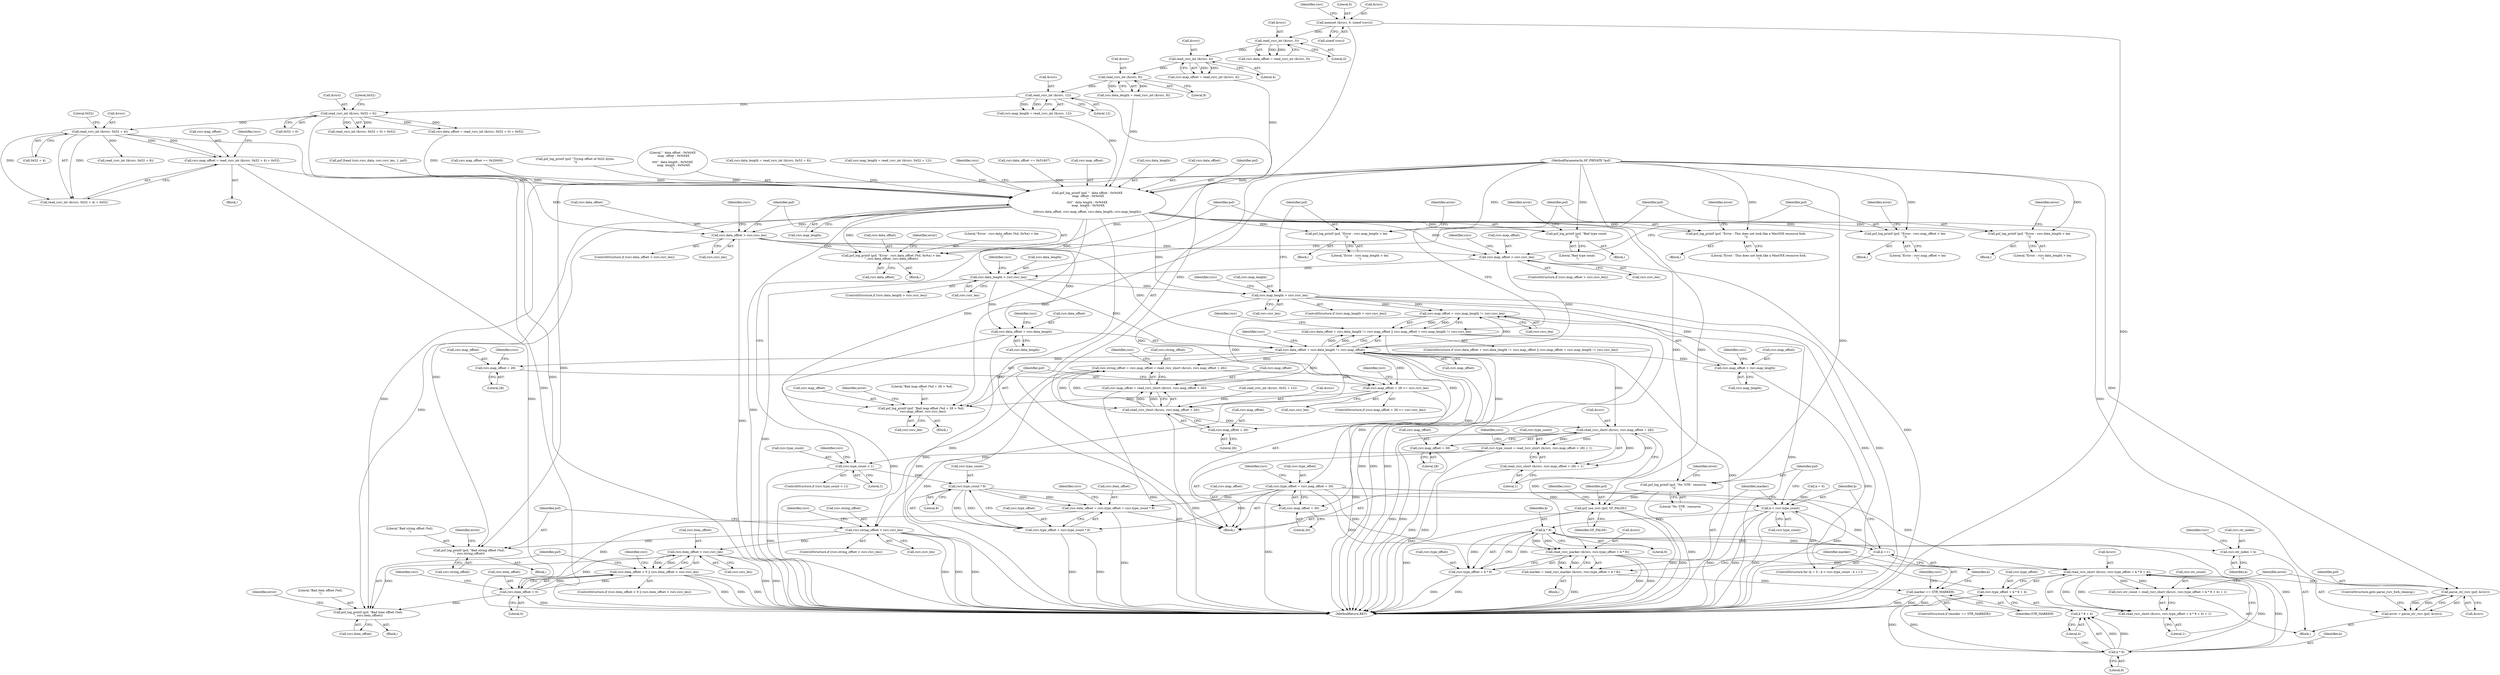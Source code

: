 digraph "0_libsndfile_dbe14f00030af5d3577f4cabbf9861db59e9c378@API" {
"1000255" [label="(Call,rsrc.map_offset = read_rsrc_int (&rsrc, 0x52 + 4) + 0x52)"];
"1000260" [label="(Call,read_rsrc_int (&rsrc, 0x52 + 4))"];
"1000248" [label="(Call,read_rsrc_int (&rsrc, 0x52 + 0))"];
"1000223" [label="(Call,read_rsrc_int (&rsrc, 12))"];
"1000215" [label="(Call,read_rsrc_int (&rsrc, 8))"];
"1000207" [label="(Call,read_rsrc_int (&rsrc, 4))"];
"1000199" [label="(Call,read_rsrc_int (&rsrc, 0))"];
"1000116" [label="(Call,memset (&rsrc, 0, sizeof (rsrc)))"];
"1000287" [label="(Call,psf_log_printf (psf, \"  data offset : 0x%04X\n  map  offset : 0x%04X\n\"\n\t\t\t\t\"  data length : 0x%04X\n  map  length : 0x%04X\n\",\n\t\t\t\trsrc.data_offset, rsrc.map_offset, rsrc.data_length, rsrc.map_length))"];
"1000303" [label="(Call,rsrc.data_offset > rsrc.rsrc_len)"];
"1000311" [label="(Call,psf_log_printf (psf, \"Error : rsrc.data_offset (%d, 0x%x) > len\n\", rsrc.data_offset, rsrc.data_offset))"];
"1000325" [label="(Call,rsrc.map_offset > rsrc.rsrc_len)"];
"1000341" [label="(Call,rsrc.data_length > rsrc.rsrc_len)"];
"1000357" [label="(Call,rsrc.map_length > rsrc.rsrc_len)"];
"1000385" [label="(Call,rsrc.map_offset + rsrc.map_length != rsrc.rsrc_len)"];
"1000373" [label="(Call,rsrc.data_offset + rsrc.data_length != rsrc.map_offset || rsrc.map_offset + rsrc.map_length != rsrc.rsrc_len)"];
"1000405" [label="(Call,rsrc.map_offset + 28 >= rsrc.rsrc_len)"];
"1000415" [label="(Call,psf_log_printf (psf, \"Bad map offset (%d + 28 > %d).\n\", rsrc.map_offset, rsrc.rsrc_len))"];
"1000445" [label="(Call,rsrc.string_offset > rsrc.rsrc_len)"];
"1000453" [label="(Call,psf_log_printf (psf, \"Bad string offset (%d).\n\", rsrc.string_offset))"];
"1000520" [label="(Call,rsrc.item_offset > rsrc.rsrc_len)"];
"1000514" [label="(Call,rsrc.item_offset < 0 || rsrc.item_offset > rsrc.rsrc_len)"];
"1000528" [label="(Call,psf_log_printf (psf, \"Bad item offset (%d).\n\", rsrc.item_offset))"];
"1000386" [label="(Call,rsrc.map_offset + rsrc.map_length)"];
"1000374" [label="(Call,rsrc.data_offset + rsrc.data_length != rsrc.map_offset)"];
"1000406" [label="(Call,rsrc.map_offset + 28)"];
"1000428" [label="(Call,rsrc.string_offset = rsrc.map_offset + read_rsrc_short (&rsrc, rsrc.map_offset + 26))"];
"1000432" [label="(Call,rsrc.map_offset + read_rsrc_short (&rsrc, rsrc.map_offset + 26))"];
"1000436" [label="(Call,read_rsrc_short (&rsrc, rsrc.map_offset + 26))"];
"1000477" [label="(Call,read_rsrc_short (&rsrc, rsrc.map_offset + 28))"];
"1000472" [label="(Call,rsrc.type_count = read_rsrc_short (&rsrc, rsrc.map_offset + 28) + 1)"];
"1000487" [label="(Call,rsrc.type_count < 1)"];
"1000508" [label="(Call,rsrc.type_count * 8)"];
"1000500" [label="(Call,rsrc.item_offset = rsrc.type_offset + rsrc.type_count * 8)"];
"1000515" [label="(Call,rsrc.item_offset < 0)"];
"1000504" [label="(Call,rsrc.type_offset + rsrc.type_count * 8)"];
"1000548" [label="(Call,k < rsrc.type_count)"];
"1000565" [label="(Call,k * 8)"];
"1000553" [label="(Call,k ++)"];
"1000558" [label="(Call,read_rsrc_marker (&rsrc, rsrc.type_offset + k * 8))"];
"1000556" [label="(Call,marker = read_rsrc_marker (&rsrc, rsrc.type_offset + k * 8))"];
"1000569" [label="(Call,marker == STR_MARKER)"];
"1000583" [label="(Call,read_rsrc_short (&rsrc, rsrc.type_offset + k * 8 + 4))"];
"1000578" [label="(Call,rsrc.str_count = read_rsrc_short (&rsrc, rsrc.type_offset + k * 8 + 4) + 1)"];
"1000582" [label="(Call,read_rsrc_short (&rsrc, rsrc.type_offset + k * 8 + 4) + 1)"];
"1000598" [label="(Call,parse_str_rsrc (psf, &rsrc))"];
"1000596" [label="(Call,error = parse_str_rsrc (psf, &rsrc))"];
"1000561" [label="(Call,rsrc.type_offset + k * 8)"];
"1000573" [label="(Call,rsrc.str_index = k)"];
"1000591" [label="(Call,k * 8)"];
"1000586" [label="(Call,rsrc.type_offset + k * 8 + 4)"];
"1000590" [label="(Call,k * 8 + 4)"];
"1000476" [label="(Call,read_rsrc_short (&rsrc, rsrc.map_offset + 28) + 1)"];
"1000439" [label="(Call,rsrc.map_offset + 26)"];
"1000463" [label="(Call,rsrc.type_offset = rsrc.map_offset + 30)"];
"1000467" [label="(Call,rsrc.map_offset + 30)"];
"1000480" [label="(Call,rsrc.map_offset + 28)"];
"1000375" [label="(Call,rsrc.data_offset + rsrc.data_length)"];
"1000333" [label="(Call,psf_log_printf (psf, \"Error : rsrc.map_offset > len\n\"))"];
"1000349" [label="(Call,psf_log_printf (psf, \"Error : rsrc.data_length > len\n\"))"];
"1000365" [label="(Call,psf_log_printf (psf, \"Error : rsrc.map_length > len\n\"))"];
"1000397" [label="(Call,psf_log_printf (psf, \"Error : This does not look like a MacOSX resource fork.\n\"))"];
"1000493" [label="(Call,psf_log_printf (psf, \"Bad type count.\n\"))"];
"1000603" [label="(Call,psf_log_printf (psf, \"No 'STR ' resource.\n\"))"];
"1000610" [label="(Call,psf_use_rsrc (psf, SF_FALSE))"];
"1000345" [label="(Call,rsrc.rsrc_len)"];
"1000519" [label="(Literal,0)"];
"1000195" [label="(Call,rsrc.data_offset = read_rsrc_int (&rsrc, 0))"];
"1000600" [label="(Call,&rsrc)"];
"1000104" [label="(MethodParameterIn,SF_PRIVATE *psf)"];
"1000414" [label="(Block,)"];
"1000340" [label="(ControlStructure,if (rsrc.data_length > rsrc.rsrc_len))"];
"1000443" [label="(Literal,26)"];
"1000583" [label="(Call,read_rsrc_short (&rsrc, rsrc.type_offset + k * 8 + 4))"];
"1000382" [label="(Call,rsrc.map_offset)"];
"1000364" [label="(Block,)"];
"1000430" [label="(Identifier,rsrc)"];
"1000615" [label="(Identifier,rsrc)"];
"1000281" [label="(Call,read_rsrc_int (&rsrc, 0x52 + 12))"];
"1000604" [label="(Identifier,psf)"];
"1000234" [label="(Call,rsrc.map_offset == 0x20000)"];
"1000489" [label="(Identifier,rsrc)"];
"1000105" [label="(Block,)"];
"1000251" [label="(Call,0x52 + 0)"];
"1000248" [label="(Call,read_rsrc_int (&rsrc, 0x52 + 0))"];
"1000314" [label="(Call,rsrc.data_offset)"];
"1000351" [label="(Literal,\"Error : rsrc.data_length > len\n\")"];
"1000219" [label="(Call,rsrc.map_length = read_rsrc_int (&rsrc, 12))"];
"1000271" [label="(Call,read_rsrc_int (&rsrc, 0x52 + 8))"];
"1000116" [label="(Call,memset (&rsrc, 0, sizeof (rsrc)))"];
"1000215" [label="(Call,read_rsrc_int (&rsrc, 8))"];
"1000175" [label="(Call,psf_fread (rsrc.rsrc_data, rsrc.rsrc_len, 1, psf))"];
"1000334" [label="(Identifier,psf)"];
"1000580" [label="(Identifier,rsrc)"];
"1000263" [label="(Call,0x52 + 4)"];
"1000528" [label="(Call,psf_log_printf (psf, \"Bad item offset (%d).\n\", rsrc.item_offset))"];
"1000260" [label="(Call,read_rsrc_int (&rsrc, 0x52 + 4))"];
"1000603" [label="(Call,psf_log_printf (psf, \"No 'STR ' resource.\n\"))"];
"1000407" [label="(Call,rsrc.map_offset)"];
"1000567" [label="(Literal,8)"];
"1000524" [label="(Call,rsrc.rsrc_len)"];
"1000568" [label="(ControlStructure,if (marker == STR_MARKER))"];
"1000571" [label="(Identifier,STR_MARKER)"];
"1000417" [label="(Literal,\"Bad map offset (%d + 28 > %d).\n\")"];
"1000558" [label="(Call,read_rsrc_marker (&rsrc, rsrc.type_offset + k * 8))"];
"1000388" [label="(Identifier,rsrc)"];
"1000436" [label="(Call,read_rsrc_short (&rsrc, rsrc.map_offset + 26))"];
"1000397" [label="(Call,psf_log_printf (psf, \"Error : This does not look like a MacOSX resource fork.\n\"))"];
"1000485" [label="(Literal,1)"];
"1000504" [label="(Call,rsrc.type_offset + rsrc.type_count * 8)"];
"1000579" [label="(Call,rsrc.str_count)"];
"1000311" [label="(Call,psf_log_printf (psf, \"Error : rsrc.data_offset (%d, 0x%x) > len\n\", rsrc.data_offset, rsrc.data_offset))"];
"1000321" [label="(Identifier,error)"];
"1000421" [label="(Call,rsrc.rsrc_len)"];
"1000256" [label="(Call,rsrc.map_offset)"];
"1000226" [label="(Literal,12)"];
"1000596" [label="(Call,error = parse_str_rsrc (psf, &rsrc))"];
"1000377" [label="(Identifier,rsrc)"];
"1000224" [label="(Call,&rsrc)"];
"1000406" [label="(Call,rsrc.map_offset + 28)"];
"1000587" [label="(Call,rsrc.type_offset)"];
"1000361" [label="(Call,rsrc.rsrc_len)"];
"1000387" [label="(Call,rsrc.map_offset)"];
"1000447" [label="(Identifier,rsrc)"];
"1000243" [label="(Call,rsrc.data_offset = read_rsrc_int (&rsrc, 0x52 + 0) + 0x52)"];
"1000549" [label="(Identifier,k)"];
"1000367" [label="(Literal,\"Error : rsrc.map_length > len\n\")"];
"1000530" [label="(Literal,\"Bad item offset (%d).\n\")"];
"1000595" [label="(Literal,1)"];
"1000240" [label="(Call,psf_log_printf (psf, \"Trying offset of 0x52 bytes.\n\"))"];
"1000446" [label="(Call,rsrc.string_offset)"];
"1000463" [label="(Call,rsrc.type_offset = rsrc.map_offset + 30)"];
"1000594" [label="(Literal,4)"];
"1000559" [label="(Call,&rsrc)"];
"1000207" [label="(Call,read_rsrc_int (&rsrc, 4))"];
"1000247" [label="(Call,read_rsrc_int (&rsrc, 0x52 + 0) + 0x52)"];
"1000289" [label="(Literal,\"  data offset : 0x%04X\n  map  offset : 0x%04X\n\"\n\t\t\t\t\"  data length : 0x%04X\n  map  length : 0x%04X\n\")"];
"1000561" [label="(Call,rsrc.type_offset + k * 8)"];
"1000449" [label="(Call,rsrc.rsrc_len)"];
"1000492" [label="(Block,)"];
"1000342" [label="(Call,rsrc.data_length)"];
"1000476" [label="(Call,read_rsrc_short (&rsrc, rsrc.map_offset + 28) + 1)"];
"1000502" [label="(Identifier,rsrc)"];
"1000520" [label="(Call,rsrc.item_offset > rsrc.rsrc_len)"];
"1000509" [label="(Call,rsrc.type_count)"];
"1000584" [label="(Call,&rsrc)"];
"1000486" [label="(ControlStructure,if (rsrc.type_count < 1))"];
"1000313" [label="(Literal,\"Error : rsrc.data_offset (%d, 0x%x) > len\n\")"];
"1000216" [label="(Call,&rsrc)"];
"1000527" [label="(Block,)"];
"1000467" [label="(Call,rsrc.map_offset + 30)"];
"1000544" [label="(ControlStructure,for (k = 0 ; k < rsrc.type_count ; k ++))"];
"1000574" [label="(Call,rsrc.str_index)"];
"1000439" [label="(Call,rsrc.map_offset + 26)"];
"1000508" [label="(Call,rsrc.type_count * 8)"];
"1000522" [label="(Identifier,rsrc)"];
"1000516" [label="(Call,rsrc.item_offset)"];
"1000372" [label="(ControlStructure,if (rsrc.data_offset + rsrc.data_length != rsrc.map_offset || rsrc.map_offset + rsrc.map_length != rsrc.rsrc_len))"];
"1000239" [label="(Block,)"];
"1000545" [label="(Call,k = 0)"];
"1000326" [label="(Call,rsrc.map_offset)"];
"1000433" [label="(Call,rsrc.map_offset)"];
"1000415" [label="(Call,psf_log_printf (psf, \"Bad map offset (%d + 28 > %d).\n\", rsrc.map_offset, rsrc.rsrc_len))"];
"1000623" [label="(MethodReturn,RET)"];
"1000359" [label="(Identifier,rsrc)"];
"1000512" [label="(Literal,8)"];
"1000401" [label="(Identifier,error)"];
"1000429" [label="(Call,rsrc.string_offset)"];
"1000375" [label="(Call,rsrc.data_offset + rsrc.data_length)"];
"1000357" [label="(Call,rsrc.map_length > rsrc.rsrc_len)"];
"1000529" [label="(Identifier,psf)"];
"1000474" [label="(Identifier,rsrc)"];
"1000593" [label="(Literal,8)"];
"1000356" [label="(ControlStructure,if (rsrc.map_length > rsrc.rsrc_len))"];
"1000304" [label="(Call,rsrc.data_offset)"];
"1000455" [label="(Literal,\"Bad string offset (%d).\n\")"];
"1000548" [label="(Call,k < rsrc.type_count)"];
"1000269" [label="(Identifier,rsrc)"];
"1000531" [label="(Call,rsrc.item_offset)"];
"1000472" [label="(Call,rsrc.type_count = read_rsrc_short (&rsrc, rsrc.map_offset + 28) + 1)"];
"1000578" [label="(Call,rsrc.str_count = read_rsrc_short (&rsrc, rsrc.type_offset + k * 8 + 4) + 1)"];
"1000312" [label="(Identifier,psf)"];
"1000514" [label="(Call,rsrc.item_offset < 0 || rsrc.item_offset > rsrc.rsrc_len)"];
"1000267" [label="(Call,rsrc.data_length = read_rsrc_int (&rsrc, 0x52 + 8))"];
"1000456" [label="(Call,rsrc.string_offset)"];
"1000374" [label="(Call,rsrc.data_offset + rsrc.data_length != rsrc.map_offset)"];
"1000592" [label="(Identifier,k)"];
"1000408" [label="(Identifier,rsrc)"];
"1000203" [label="(Call,rsrc.map_offset = read_rsrc_int (&rsrc, 4))"];
"1000432" [label="(Call,rsrc.map_offset + read_rsrc_short (&rsrc, rsrc.map_offset + 26))"];
"1000480" [label="(Call,rsrc.map_offset + 28)"];
"1000350" [label="(Identifier,psf)"];
"1000488" [label="(Call,rsrc.type_count)"];
"1000484" [label="(Literal,28)"];
"1000396" [label="(Block,)"];
"1000327" [label="(Identifier,rsrc)"];
"1000612" [label="(Identifier,SF_FALSE)"];
"1000440" [label="(Call,rsrc.map_offset)"];
"1000332" [label="(Block,)"];
"1000333" [label="(Call,psf_log_printf (psf, \"Error : rsrc.map_offset > len\n\"))"];
"1000383" [label="(Identifier,rsrc)"];
"1000481" [label="(Call,rsrc.map_offset)"];
"1000607" [label="(Identifier,error)"];
"1000513" [label="(ControlStructure,if (rsrc.item_offset < 0 || rsrc.item_offset > rsrc.rsrc_len))"];
"1000555" [label="(Block,)"];
"1000597" [label="(Identifier,error)"];
"1000478" [label="(Call,&rsrc)"];
"1000277" [label="(Call,rsrc.map_length = read_rsrc_int (&rsrc, 0x52 + 12))"];
"1000611" [label="(Identifier,psf)"];
"1000411" [label="(Call,rsrc.rsrc_len)"];
"1000343" [label="(Identifier,rsrc)"];
"1000124" [label="(Identifier,rsrc)"];
"1000418" [label="(Call,rsrc.map_offset)"];
"1000557" [label="(Identifier,marker)"];
"1000569" [label="(Call,marker == STR_MARKER)"];
"1000473" [label="(Call,rsrc.type_count)"];
"1000305" [label="(Identifier,rsrc)"];
"1000335" [label="(Literal,\"Error : rsrc.map_offset > len\n\")"];
"1000218" [label="(Literal,8)"];
"1000358" [label="(Call,rsrc.map_length)"];
"1000582" [label="(Call,read_rsrc_short (&rsrc, rsrc.type_offset + k * 8 + 4) + 1)"];
"1000365" [label="(Call,psf_log_printf (psf, \"Error : rsrc.map_length > len\n\"))"];
"1000324" [label="(ControlStructure,if (rsrc.map_offset > rsrc.rsrc_len))"];
"1000494" [label="(Identifier,psf)"];
"1000266" [label="(Literal,0x52)"];
"1000554" [label="(Identifier,k)"];
"1000325" [label="(Call,rsrc.map_offset > rsrc.rsrc_len)"];
"1000577" [label="(Identifier,k)"];
"1000376" [label="(Call,rsrc.data_offset)"];
"1000200" [label="(Call,&rsrc)"];
"1000261" [label="(Call,&rsrc)"];
"1000465" [label="(Identifier,rsrc)"];
"1000353" [label="(Identifier,error)"];
"1000307" [label="(Call,rsrc.rsrc_len)"];
"1000369" [label="(Identifier,error)"];
"1000249" [label="(Call,&rsrc)"];
"1000119" [label="(Literal,0)"];
"1000120" [label="(Call,sizeof (rsrc))"];
"1000410" [label="(Literal,28)"];
"1000471" [label="(Literal,30)"];
"1000117" [label="(Call,&rsrc)"];
"1000229" [label="(Call,rsrc.data_offset == 0x51607)"];
"1000468" [label="(Call,rsrc.map_offset)"];
"1000487" [label="(Call,rsrc.type_count < 1)"];
"1000405" [label="(Call,rsrc.map_offset + 28 >= rsrc.rsrc_len)"];
"1000398" [label="(Identifier,psf)"];
"1000500" [label="(Call,rsrc.item_offset = rsrc.type_offset + rsrc.type_count * 8)"];
"1000348" [label="(Block,)"];
"1000341" [label="(Call,rsrc.data_length > rsrc.rsrc_len)"];
"1000505" [label="(Call,rsrc.type_offset)"];
"1000293" [label="(Call,rsrc.map_offset)"];
"1000521" [label="(Call,rsrc.item_offset)"];
"1000570" [label="(Identifier,marker)"];
"1000416" [label="(Identifier,psf)"];
"1000453" [label="(Call,psf_log_printf (psf, \"Bad string offset (%d).\n\", rsrc.string_offset))"];
"1000562" [label="(Call,rsrc.type_offset)"];
"1000379" [label="(Call,rsrc.data_length)"];
"1000444" [label="(ControlStructure,if (rsrc.string_offset > rsrc.rsrc_len))"];
"1000425" [label="(Identifier,error)"];
"1000477" [label="(Call,read_rsrc_short (&rsrc, rsrc.map_offset + 28))"];
"1000223" [label="(Call,read_rsrc_int (&rsrc, 12))"];
"1000208" [label="(Call,&rsrc)"];
"1000428" [label="(Call,rsrc.string_offset = rsrc.map_offset + read_rsrc_short (&rsrc, rsrc.map_offset + 26))"];
"1000349" [label="(Call,psf_log_printf (psf, \"Error : rsrc.data_length > len\n\"))"];
"1000590" [label="(Call,k * 8 + 4)"];
"1000464" [label="(Call,rsrc.type_offset)"];
"1000565" [label="(Call,k * 8)"];
"1000211" [label="(Call,rsrc.data_length = read_rsrc_int (&rsrc, 8))"];
"1000556" [label="(Call,marker = read_rsrc_marker (&rsrc, rsrc.type_offset + k * 8))"];
"1000394" [label="(Identifier,rsrc)"];
"1000517" [label="(Identifier,rsrc)"];
"1000393" [label="(Call,rsrc.rsrc_len)"];
"1000610" [label="(Call,psf_use_rsrc (psf, SF_FALSE))"];
"1000495" [label="(Literal,\"Bad type count.\n\")"];
"1000329" [label="(Call,rsrc.rsrc_len)"];
"1000296" [label="(Call,rsrc.data_length)"];
"1000290" [label="(Call,rsrc.data_offset)"];
"1000255" [label="(Call,rsrc.map_offset = read_rsrc_int (&rsrc, 0x52 + 4) + 0x52)"];
"1000317" [label="(Call,rsrc.data_offset)"];
"1000373" [label="(Call,rsrc.data_offset + rsrc.data_length != rsrc.map_offset || rsrc.map_offset + rsrc.map_length != rsrc.rsrc_len)"];
"1000535" [label="(Identifier,error)"];
"1000399" [label="(Literal,\"Error : This does not look like a MacOSX resource fork.\n\")"];
"1000299" [label="(Call,rsrc.map_length)"];
"1000310" [label="(Block,)"];
"1000303" [label="(Call,rsrc.data_offset > rsrc.rsrc_len)"];
"1000202" [label="(Literal,0)"];
"1000412" [label="(Identifier,rsrc)"];
"1000553" [label="(Call,k ++)"];
"1000515" [label="(Call,rsrc.item_offset < 0)"];
"1000566" [label="(Identifier,k)"];
"1000550" [label="(Call,rsrc.type_count)"];
"1000259" [label="(Call,read_rsrc_int (&rsrc, 0x52 + 4) + 0x52)"];
"1000598" [label="(Call,parse_str_rsrc (psf, &rsrc))"];
"1000437" [label="(Call,&rsrc)"];
"1000575" [label="(Identifier,rsrc)"];
"1000199" [label="(Call,read_rsrc_int (&rsrc, 0))"];
"1000491" [label="(Literal,1)"];
"1000404" [label="(ControlStructure,if (rsrc.map_offset + 28 >= rsrc.rsrc_len))"];
"1000386" [label="(Call,rsrc.map_offset + rsrc.map_length)"];
"1000572" [label="(Block,)"];
"1000605" [label="(Literal,\"No 'STR ' resource.\n\")"];
"1000452" [label="(Block,)"];
"1000390" [label="(Call,rsrc.map_length)"];
"1000454" [label="(Identifier,psf)"];
"1000493" [label="(Call,psf_log_printf (psf, \"Bad type count.\n\"))"];
"1000586" [label="(Call,rsrc.type_offset + k * 8 + 4)"];
"1000337" [label="(Identifier,error)"];
"1000210" [label="(Literal,4)"];
"1000501" [label="(Call,rsrc.item_offset)"];
"1000573" [label="(Call,rsrc.str_index = k)"];
"1000591" [label="(Call,k * 8)"];
"1000599" [label="(Identifier,psf)"];
"1000497" [label="(Identifier,error)"];
"1000540" [label="(Identifier,rsrc)"];
"1000460" [label="(Identifier,error)"];
"1000445" [label="(Call,rsrc.string_offset > rsrc.rsrc_len)"];
"1000302" [label="(ControlStructure,if (rsrc.data_offset > rsrc.rsrc_len))"];
"1000602" [label="(ControlStructure,goto parse_rsrc_fork_cleanup;)"];
"1000366" [label="(Identifier,psf)"];
"1000254" [label="(Literal,0x52)"];
"1000385" [label="(Call,rsrc.map_offset + rsrc.map_length != rsrc.rsrc_len)"];
"1000287" [label="(Call,psf_log_printf (psf, \"  data offset : 0x%04X\n  map  offset : 0x%04X\n\"\n\t\t\t\t\"  data length : 0x%04X\n  map  length : 0x%04X\n\",\n\t\t\t\trsrc.data_offset, rsrc.map_offset, rsrc.data_length, rsrc.map_length))"];
"1000288" [label="(Identifier,psf)"];
"1000255" -> "1000239"  [label="AST: "];
"1000255" -> "1000259"  [label="CFG: "];
"1000256" -> "1000255"  [label="AST: "];
"1000259" -> "1000255"  [label="AST: "];
"1000269" -> "1000255"  [label="CFG: "];
"1000255" -> "1000623"  [label="DDG: "];
"1000260" -> "1000255"  [label="DDG: "];
"1000260" -> "1000255"  [label="DDG: "];
"1000255" -> "1000287"  [label="DDG: "];
"1000260" -> "1000259"  [label="AST: "];
"1000260" -> "1000263"  [label="CFG: "];
"1000261" -> "1000260"  [label="AST: "];
"1000263" -> "1000260"  [label="AST: "];
"1000266" -> "1000260"  [label="CFG: "];
"1000260" -> "1000623"  [label="DDG: "];
"1000260" -> "1000259"  [label="DDG: "];
"1000260" -> "1000259"  [label="DDG: "];
"1000248" -> "1000260"  [label="DDG: "];
"1000260" -> "1000271"  [label="DDG: "];
"1000248" -> "1000247"  [label="AST: "];
"1000248" -> "1000251"  [label="CFG: "];
"1000249" -> "1000248"  [label="AST: "];
"1000251" -> "1000248"  [label="AST: "];
"1000254" -> "1000248"  [label="CFG: "];
"1000248" -> "1000623"  [label="DDG: "];
"1000248" -> "1000243"  [label="DDG: "];
"1000248" -> "1000243"  [label="DDG: "];
"1000248" -> "1000247"  [label="DDG: "];
"1000248" -> "1000247"  [label="DDG: "];
"1000223" -> "1000248"  [label="DDG: "];
"1000223" -> "1000219"  [label="AST: "];
"1000223" -> "1000226"  [label="CFG: "];
"1000224" -> "1000223"  [label="AST: "];
"1000226" -> "1000223"  [label="AST: "];
"1000219" -> "1000223"  [label="CFG: "];
"1000223" -> "1000219"  [label="DDG: "];
"1000223" -> "1000219"  [label="DDG: "];
"1000215" -> "1000223"  [label="DDG: "];
"1000223" -> "1000436"  [label="DDG: "];
"1000215" -> "1000211"  [label="AST: "];
"1000215" -> "1000218"  [label="CFG: "];
"1000216" -> "1000215"  [label="AST: "];
"1000218" -> "1000215"  [label="AST: "];
"1000211" -> "1000215"  [label="CFG: "];
"1000215" -> "1000211"  [label="DDG: "];
"1000215" -> "1000211"  [label="DDG: "];
"1000207" -> "1000215"  [label="DDG: "];
"1000207" -> "1000203"  [label="AST: "];
"1000207" -> "1000210"  [label="CFG: "];
"1000208" -> "1000207"  [label="AST: "];
"1000210" -> "1000207"  [label="AST: "];
"1000203" -> "1000207"  [label="CFG: "];
"1000207" -> "1000203"  [label="DDG: "];
"1000207" -> "1000203"  [label="DDG: "];
"1000199" -> "1000207"  [label="DDG: "];
"1000199" -> "1000195"  [label="AST: "];
"1000199" -> "1000202"  [label="CFG: "];
"1000200" -> "1000199"  [label="AST: "];
"1000202" -> "1000199"  [label="AST: "];
"1000195" -> "1000199"  [label="CFG: "];
"1000199" -> "1000195"  [label="DDG: "];
"1000199" -> "1000195"  [label="DDG: "];
"1000116" -> "1000199"  [label="DDG: "];
"1000116" -> "1000105"  [label="AST: "];
"1000116" -> "1000120"  [label="CFG: "];
"1000117" -> "1000116"  [label="AST: "];
"1000119" -> "1000116"  [label="AST: "];
"1000120" -> "1000116"  [label="AST: "];
"1000124" -> "1000116"  [label="CFG: "];
"1000116" -> "1000623"  [label="DDG: "];
"1000287" -> "1000105"  [label="AST: "];
"1000287" -> "1000299"  [label="CFG: "];
"1000288" -> "1000287"  [label="AST: "];
"1000289" -> "1000287"  [label="AST: "];
"1000290" -> "1000287"  [label="AST: "];
"1000293" -> "1000287"  [label="AST: "];
"1000296" -> "1000287"  [label="AST: "];
"1000299" -> "1000287"  [label="AST: "];
"1000305" -> "1000287"  [label="CFG: "];
"1000287" -> "1000623"  [label="DDG: "];
"1000240" -> "1000287"  [label="DDG: "];
"1000175" -> "1000287"  [label="DDG: "];
"1000104" -> "1000287"  [label="DDG: "];
"1000229" -> "1000287"  [label="DDG: "];
"1000243" -> "1000287"  [label="DDG: "];
"1000234" -> "1000287"  [label="DDG: "];
"1000203" -> "1000287"  [label="DDG: "];
"1000267" -> "1000287"  [label="DDG: "];
"1000211" -> "1000287"  [label="DDG: "];
"1000277" -> "1000287"  [label="DDG: "];
"1000219" -> "1000287"  [label="DDG: "];
"1000287" -> "1000303"  [label="DDG: "];
"1000287" -> "1000311"  [label="DDG: "];
"1000287" -> "1000325"  [label="DDG: "];
"1000287" -> "1000333"  [label="DDG: "];
"1000287" -> "1000341"  [label="DDG: "];
"1000287" -> "1000349"  [label="DDG: "];
"1000287" -> "1000357"  [label="DDG: "];
"1000287" -> "1000365"  [label="DDG: "];
"1000287" -> "1000397"  [label="DDG: "];
"1000287" -> "1000415"  [label="DDG: "];
"1000287" -> "1000453"  [label="DDG: "];
"1000287" -> "1000493"  [label="DDG: "];
"1000287" -> "1000528"  [label="DDG: "];
"1000287" -> "1000598"  [label="DDG: "];
"1000287" -> "1000603"  [label="DDG: "];
"1000303" -> "1000302"  [label="AST: "];
"1000303" -> "1000307"  [label="CFG: "];
"1000304" -> "1000303"  [label="AST: "];
"1000307" -> "1000303"  [label="AST: "];
"1000312" -> "1000303"  [label="CFG: "];
"1000327" -> "1000303"  [label="CFG: "];
"1000303" -> "1000623"  [label="DDG: "];
"1000175" -> "1000303"  [label="DDG: "];
"1000303" -> "1000311"  [label="DDG: "];
"1000303" -> "1000325"  [label="DDG: "];
"1000303" -> "1000374"  [label="DDG: "];
"1000303" -> "1000375"  [label="DDG: "];
"1000311" -> "1000310"  [label="AST: "];
"1000311" -> "1000317"  [label="CFG: "];
"1000312" -> "1000311"  [label="AST: "];
"1000313" -> "1000311"  [label="AST: "];
"1000314" -> "1000311"  [label="AST: "];
"1000317" -> "1000311"  [label="AST: "];
"1000321" -> "1000311"  [label="CFG: "];
"1000104" -> "1000311"  [label="DDG: "];
"1000325" -> "1000324"  [label="AST: "];
"1000325" -> "1000329"  [label="CFG: "];
"1000326" -> "1000325"  [label="AST: "];
"1000329" -> "1000325"  [label="AST: "];
"1000334" -> "1000325"  [label="CFG: "];
"1000343" -> "1000325"  [label="CFG: "];
"1000325" -> "1000623"  [label="DDG: "];
"1000325" -> "1000341"  [label="DDG: "];
"1000325" -> "1000374"  [label="DDG: "];
"1000341" -> "1000340"  [label="AST: "];
"1000341" -> "1000345"  [label="CFG: "];
"1000342" -> "1000341"  [label="AST: "];
"1000345" -> "1000341"  [label="AST: "];
"1000350" -> "1000341"  [label="CFG: "];
"1000359" -> "1000341"  [label="CFG: "];
"1000341" -> "1000623"  [label="DDG: "];
"1000341" -> "1000357"  [label="DDG: "];
"1000341" -> "1000374"  [label="DDG: "];
"1000341" -> "1000375"  [label="DDG: "];
"1000357" -> "1000356"  [label="AST: "];
"1000357" -> "1000361"  [label="CFG: "];
"1000358" -> "1000357"  [label="AST: "];
"1000361" -> "1000357"  [label="AST: "];
"1000366" -> "1000357"  [label="CFG: "];
"1000377" -> "1000357"  [label="CFG: "];
"1000357" -> "1000623"  [label="DDG: "];
"1000357" -> "1000623"  [label="DDG: "];
"1000357" -> "1000385"  [label="DDG: "];
"1000357" -> "1000385"  [label="DDG: "];
"1000357" -> "1000386"  [label="DDG: "];
"1000357" -> "1000405"  [label="DDG: "];
"1000385" -> "1000373"  [label="AST: "];
"1000385" -> "1000393"  [label="CFG: "];
"1000386" -> "1000385"  [label="AST: "];
"1000393" -> "1000385"  [label="AST: "];
"1000373" -> "1000385"  [label="CFG: "];
"1000385" -> "1000623"  [label="DDG: "];
"1000385" -> "1000373"  [label="DDG: "];
"1000385" -> "1000373"  [label="DDG: "];
"1000374" -> "1000385"  [label="DDG: "];
"1000385" -> "1000405"  [label="DDG: "];
"1000373" -> "1000372"  [label="AST: "];
"1000373" -> "1000374"  [label="CFG: "];
"1000374" -> "1000373"  [label="AST: "];
"1000398" -> "1000373"  [label="CFG: "];
"1000408" -> "1000373"  [label="CFG: "];
"1000373" -> "1000623"  [label="DDG: "];
"1000373" -> "1000623"  [label="DDG: "];
"1000373" -> "1000623"  [label="DDG: "];
"1000374" -> "1000373"  [label="DDG: "];
"1000374" -> "1000373"  [label="DDG: "];
"1000405" -> "1000404"  [label="AST: "];
"1000405" -> "1000411"  [label="CFG: "];
"1000406" -> "1000405"  [label="AST: "];
"1000411" -> "1000405"  [label="AST: "];
"1000416" -> "1000405"  [label="CFG: "];
"1000430" -> "1000405"  [label="CFG: "];
"1000405" -> "1000623"  [label="DDG: "];
"1000374" -> "1000405"  [label="DDG: "];
"1000405" -> "1000415"  [label="DDG: "];
"1000405" -> "1000445"  [label="DDG: "];
"1000415" -> "1000414"  [label="AST: "];
"1000415" -> "1000421"  [label="CFG: "];
"1000416" -> "1000415"  [label="AST: "];
"1000417" -> "1000415"  [label="AST: "];
"1000418" -> "1000415"  [label="AST: "];
"1000421" -> "1000415"  [label="AST: "];
"1000425" -> "1000415"  [label="CFG: "];
"1000104" -> "1000415"  [label="DDG: "];
"1000374" -> "1000415"  [label="DDG: "];
"1000445" -> "1000444"  [label="AST: "];
"1000445" -> "1000449"  [label="CFG: "];
"1000446" -> "1000445"  [label="AST: "];
"1000449" -> "1000445"  [label="AST: "];
"1000454" -> "1000445"  [label="CFG: "];
"1000465" -> "1000445"  [label="CFG: "];
"1000445" -> "1000623"  [label="DDG: "];
"1000445" -> "1000623"  [label="DDG: "];
"1000445" -> "1000623"  [label="DDG: "];
"1000428" -> "1000445"  [label="DDG: "];
"1000445" -> "1000453"  [label="DDG: "];
"1000445" -> "1000520"  [label="DDG: "];
"1000453" -> "1000452"  [label="AST: "];
"1000453" -> "1000456"  [label="CFG: "];
"1000454" -> "1000453"  [label="AST: "];
"1000455" -> "1000453"  [label="AST: "];
"1000456" -> "1000453"  [label="AST: "];
"1000460" -> "1000453"  [label="CFG: "];
"1000104" -> "1000453"  [label="DDG: "];
"1000520" -> "1000514"  [label="AST: "];
"1000520" -> "1000524"  [label="CFG: "];
"1000521" -> "1000520"  [label="AST: "];
"1000524" -> "1000520"  [label="AST: "];
"1000514" -> "1000520"  [label="CFG: "];
"1000520" -> "1000623"  [label="DDG: "];
"1000520" -> "1000623"  [label="DDG: "];
"1000520" -> "1000514"  [label="DDG: "];
"1000520" -> "1000514"  [label="DDG: "];
"1000515" -> "1000520"  [label="DDG: "];
"1000520" -> "1000528"  [label="DDG: "];
"1000514" -> "1000513"  [label="AST: "];
"1000514" -> "1000515"  [label="CFG: "];
"1000515" -> "1000514"  [label="AST: "];
"1000529" -> "1000514"  [label="CFG: "];
"1000540" -> "1000514"  [label="CFG: "];
"1000514" -> "1000623"  [label="DDG: "];
"1000514" -> "1000623"  [label="DDG: "];
"1000514" -> "1000623"  [label="DDG: "];
"1000515" -> "1000514"  [label="DDG: "];
"1000515" -> "1000514"  [label="DDG: "];
"1000528" -> "1000527"  [label="AST: "];
"1000528" -> "1000531"  [label="CFG: "];
"1000529" -> "1000528"  [label="AST: "];
"1000530" -> "1000528"  [label="AST: "];
"1000531" -> "1000528"  [label="AST: "];
"1000535" -> "1000528"  [label="CFG: "];
"1000104" -> "1000528"  [label="DDG: "];
"1000515" -> "1000528"  [label="DDG: "];
"1000386" -> "1000390"  [label="CFG: "];
"1000387" -> "1000386"  [label="AST: "];
"1000390" -> "1000386"  [label="AST: "];
"1000394" -> "1000386"  [label="CFG: "];
"1000386" -> "1000623"  [label="DDG: "];
"1000374" -> "1000386"  [label="DDG: "];
"1000374" -> "1000382"  [label="CFG: "];
"1000375" -> "1000374"  [label="AST: "];
"1000382" -> "1000374"  [label="AST: "];
"1000388" -> "1000374"  [label="CFG: "];
"1000374" -> "1000623"  [label="DDG: "];
"1000374" -> "1000406"  [label="DDG: "];
"1000374" -> "1000428"  [label="DDG: "];
"1000374" -> "1000432"  [label="DDG: "];
"1000374" -> "1000436"  [label="DDG: "];
"1000374" -> "1000439"  [label="DDG: "];
"1000374" -> "1000463"  [label="DDG: "];
"1000374" -> "1000467"  [label="DDG: "];
"1000374" -> "1000477"  [label="DDG: "];
"1000374" -> "1000480"  [label="DDG: "];
"1000406" -> "1000410"  [label="CFG: "];
"1000407" -> "1000406"  [label="AST: "];
"1000410" -> "1000406"  [label="AST: "];
"1000412" -> "1000406"  [label="CFG: "];
"1000428" -> "1000105"  [label="AST: "];
"1000428" -> "1000432"  [label="CFG: "];
"1000429" -> "1000428"  [label="AST: "];
"1000432" -> "1000428"  [label="AST: "];
"1000447" -> "1000428"  [label="CFG: "];
"1000428" -> "1000623"  [label="DDG: "];
"1000436" -> "1000428"  [label="DDG: "];
"1000436" -> "1000428"  [label="DDG: "];
"1000432" -> "1000436"  [label="CFG: "];
"1000433" -> "1000432"  [label="AST: "];
"1000436" -> "1000432"  [label="AST: "];
"1000432" -> "1000623"  [label="DDG: "];
"1000436" -> "1000432"  [label="DDG: "];
"1000436" -> "1000432"  [label="DDG: "];
"1000436" -> "1000439"  [label="CFG: "];
"1000437" -> "1000436"  [label="AST: "];
"1000439" -> "1000436"  [label="AST: "];
"1000436" -> "1000623"  [label="DDG: "];
"1000281" -> "1000436"  [label="DDG: "];
"1000436" -> "1000477"  [label="DDG: "];
"1000477" -> "1000476"  [label="AST: "];
"1000477" -> "1000480"  [label="CFG: "];
"1000478" -> "1000477"  [label="AST: "];
"1000480" -> "1000477"  [label="AST: "];
"1000485" -> "1000477"  [label="CFG: "];
"1000477" -> "1000623"  [label="DDG: "];
"1000477" -> "1000623"  [label="DDG: "];
"1000477" -> "1000472"  [label="DDG: "];
"1000477" -> "1000472"  [label="DDG: "];
"1000477" -> "1000476"  [label="DDG: "];
"1000477" -> "1000476"  [label="DDG: "];
"1000477" -> "1000558"  [label="DDG: "];
"1000472" -> "1000105"  [label="AST: "];
"1000472" -> "1000476"  [label="CFG: "];
"1000473" -> "1000472"  [label="AST: "];
"1000476" -> "1000472"  [label="AST: "];
"1000489" -> "1000472"  [label="CFG: "];
"1000472" -> "1000623"  [label="DDG: "];
"1000472" -> "1000487"  [label="DDG: "];
"1000487" -> "1000486"  [label="AST: "];
"1000487" -> "1000491"  [label="CFG: "];
"1000488" -> "1000487"  [label="AST: "];
"1000491" -> "1000487"  [label="AST: "];
"1000494" -> "1000487"  [label="CFG: "];
"1000502" -> "1000487"  [label="CFG: "];
"1000487" -> "1000623"  [label="DDG: "];
"1000487" -> "1000508"  [label="DDG: "];
"1000508" -> "1000504"  [label="AST: "];
"1000508" -> "1000512"  [label="CFG: "];
"1000509" -> "1000508"  [label="AST: "];
"1000512" -> "1000508"  [label="AST: "];
"1000504" -> "1000508"  [label="CFG: "];
"1000508" -> "1000500"  [label="DDG: "];
"1000508" -> "1000500"  [label="DDG: "];
"1000508" -> "1000504"  [label="DDG: "];
"1000508" -> "1000504"  [label="DDG: "];
"1000508" -> "1000548"  [label="DDG: "];
"1000500" -> "1000105"  [label="AST: "];
"1000500" -> "1000504"  [label="CFG: "];
"1000501" -> "1000500"  [label="AST: "];
"1000504" -> "1000500"  [label="AST: "];
"1000517" -> "1000500"  [label="CFG: "];
"1000500" -> "1000623"  [label="DDG: "];
"1000463" -> "1000500"  [label="DDG: "];
"1000500" -> "1000515"  [label="DDG: "];
"1000515" -> "1000519"  [label="CFG: "];
"1000516" -> "1000515"  [label="AST: "];
"1000519" -> "1000515"  [label="AST: "];
"1000522" -> "1000515"  [label="CFG: "];
"1000515" -> "1000623"  [label="DDG: "];
"1000505" -> "1000504"  [label="AST: "];
"1000504" -> "1000623"  [label="DDG: "];
"1000504" -> "1000623"  [label="DDG: "];
"1000463" -> "1000504"  [label="DDG: "];
"1000548" -> "1000544"  [label="AST: "];
"1000548" -> "1000550"  [label="CFG: "];
"1000549" -> "1000548"  [label="AST: "];
"1000550" -> "1000548"  [label="AST: "];
"1000557" -> "1000548"  [label="CFG: "];
"1000604" -> "1000548"  [label="CFG: "];
"1000548" -> "1000623"  [label="DDG: "];
"1000548" -> "1000623"  [label="DDG: "];
"1000548" -> "1000623"  [label="DDG: "];
"1000553" -> "1000548"  [label="DDG: "];
"1000545" -> "1000548"  [label="DDG: "];
"1000548" -> "1000565"  [label="DDG: "];
"1000565" -> "1000561"  [label="AST: "];
"1000565" -> "1000567"  [label="CFG: "];
"1000566" -> "1000565"  [label="AST: "];
"1000567" -> "1000565"  [label="AST: "];
"1000561" -> "1000565"  [label="CFG: "];
"1000565" -> "1000553"  [label="DDG: "];
"1000565" -> "1000558"  [label="DDG: "];
"1000565" -> "1000558"  [label="DDG: "];
"1000565" -> "1000561"  [label="DDG: "];
"1000565" -> "1000561"  [label="DDG: "];
"1000565" -> "1000573"  [label="DDG: "];
"1000565" -> "1000591"  [label="DDG: "];
"1000553" -> "1000544"  [label="AST: "];
"1000553" -> "1000554"  [label="CFG: "];
"1000554" -> "1000553"  [label="AST: "];
"1000549" -> "1000553"  [label="CFG: "];
"1000558" -> "1000556"  [label="AST: "];
"1000558" -> "1000561"  [label="CFG: "];
"1000559" -> "1000558"  [label="AST: "];
"1000561" -> "1000558"  [label="AST: "];
"1000556" -> "1000558"  [label="CFG: "];
"1000558" -> "1000623"  [label="DDG: "];
"1000558" -> "1000623"  [label="DDG: "];
"1000558" -> "1000556"  [label="DDG: "];
"1000558" -> "1000556"  [label="DDG: "];
"1000463" -> "1000558"  [label="DDG: "];
"1000558" -> "1000583"  [label="DDG: "];
"1000556" -> "1000555"  [label="AST: "];
"1000557" -> "1000556"  [label="AST: "];
"1000570" -> "1000556"  [label="CFG: "];
"1000556" -> "1000623"  [label="DDG: "];
"1000556" -> "1000569"  [label="DDG: "];
"1000569" -> "1000568"  [label="AST: "];
"1000569" -> "1000571"  [label="CFG: "];
"1000570" -> "1000569"  [label="AST: "];
"1000571" -> "1000569"  [label="AST: "];
"1000575" -> "1000569"  [label="CFG: "];
"1000554" -> "1000569"  [label="CFG: "];
"1000569" -> "1000623"  [label="DDG: "];
"1000569" -> "1000623"  [label="DDG: "];
"1000569" -> "1000623"  [label="DDG: "];
"1000583" -> "1000582"  [label="AST: "];
"1000583" -> "1000586"  [label="CFG: "];
"1000584" -> "1000583"  [label="AST: "];
"1000586" -> "1000583"  [label="AST: "];
"1000595" -> "1000583"  [label="CFG: "];
"1000583" -> "1000578"  [label="DDG: "];
"1000583" -> "1000578"  [label="DDG: "];
"1000583" -> "1000582"  [label="DDG: "];
"1000583" -> "1000582"  [label="DDG: "];
"1000463" -> "1000583"  [label="DDG: "];
"1000591" -> "1000583"  [label="DDG: "];
"1000591" -> "1000583"  [label="DDG: "];
"1000583" -> "1000598"  [label="DDG: "];
"1000578" -> "1000572"  [label="AST: "];
"1000578" -> "1000582"  [label="CFG: "];
"1000579" -> "1000578"  [label="AST: "];
"1000582" -> "1000578"  [label="AST: "];
"1000597" -> "1000578"  [label="CFG: "];
"1000582" -> "1000595"  [label="CFG: "];
"1000595" -> "1000582"  [label="AST: "];
"1000598" -> "1000596"  [label="AST: "];
"1000598" -> "1000600"  [label="CFG: "];
"1000599" -> "1000598"  [label="AST: "];
"1000600" -> "1000598"  [label="AST: "];
"1000596" -> "1000598"  [label="CFG: "];
"1000598" -> "1000596"  [label="DDG: "];
"1000598" -> "1000596"  [label="DDG: "];
"1000104" -> "1000598"  [label="DDG: "];
"1000596" -> "1000572"  [label="AST: "];
"1000597" -> "1000596"  [label="AST: "];
"1000602" -> "1000596"  [label="CFG: "];
"1000562" -> "1000561"  [label="AST: "];
"1000561" -> "1000623"  [label="DDG: "];
"1000561" -> "1000623"  [label="DDG: "];
"1000463" -> "1000561"  [label="DDG: "];
"1000573" -> "1000572"  [label="AST: "];
"1000573" -> "1000577"  [label="CFG: "];
"1000574" -> "1000573"  [label="AST: "];
"1000577" -> "1000573"  [label="AST: "];
"1000580" -> "1000573"  [label="CFG: "];
"1000591" -> "1000590"  [label="AST: "];
"1000591" -> "1000593"  [label="CFG: "];
"1000592" -> "1000591"  [label="AST: "];
"1000593" -> "1000591"  [label="AST: "];
"1000594" -> "1000591"  [label="CFG: "];
"1000591" -> "1000586"  [label="DDG: "];
"1000591" -> "1000586"  [label="DDG: "];
"1000591" -> "1000590"  [label="DDG: "];
"1000591" -> "1000590"  [label="DDG: "];
"1000586" -> "1000590"  [label="CFG: "];
"1000587" -> "1000586"  [label="AST: "];
"1000590" -> "1000586"  [label="AST: "];
"1000463" -> "1000586"  [label="DDG: "];
"1000590" -> "1000594"  [label="CFG: "];
"1000594" -> "1000590"  [label="AST: "];
"1000476" -> "1000485"  [label="CFG: "];
"1000485" -> "1000476"  [label="AST: "];
"1000476" -> "1000623"  [label="DDG: "];
"1000439" -> "1000443"  [label="CFG: "];
"1000440" -> "1000439"  [label="AST: "];
"1000443" -> "1000439"  [label="AST: "];
"1000463" -> "1000105"  [label="AST: "];
"1000463" -> "1000467"  [label="CFG: "];
"1000464" -> "1000463"  [label="AST: "];
"1000467" -> "1000463"  [label="AST: "];
"1000474" -> "1000463"  [label="CFG: "];
"1000463" -> "1000623"  [label="DDG: "];
"1000467" -> "1000471"  [label="CFG: "];
"1000468" -> "1000467"  [label="AST: "];
"1000471" -> "1000467"  [label="AST: "];
"1000480" -> "1000484"  [label="CFG: "];
"1000481" -> "1000480"  [label="AST: "];
"1000484" -> "1000480"  [label="AST: "];
"1000480" -> "1000623"  [label="DDG: "];
"1000375" -> "1000379"  [label="CFG: "];
"1000376" -> "1000375"  [label="AST: "];
"1000379" -> "1000375"  [label="AST: "];
"1000383" -> "1000375"  [label="CFG: "];
"1000375" -> "1000623"  [label="DDG: "];
"1000375" -> "1000623"  [label="DDG: "];
"1000333" -> "1000332"  [label="AST: "];
"1000333" -> "1000335"  [label="CFG: "];
"1000334" -> "1000333"  [label="AST: "];
"1000335" -> "1000333"  [label="AST: "];
"1000337" -> "1000333"  [label="CFG: "];
"1000104" -> "1000333"  [label="DDG: "];
"1000349" -> "1000348"  [label="AST: "];
"1000349" -> "1000351"  [label="CFG: "];
"1000350" -> "1000349"  [label="AST: "];
"1000351" -> "1000349"  [label="AST: "];
"1000353" -> "1000349"  [label="CFG: "];
"1000104" -> "1000349"  [label="DDG: "];
"1000365" -> "1000364"  [label="AST: "];
"1000365" -> "1000367"  [label="CFG: "];
"1000366" -> "1000365"  [label="AST: "];
"1000367" -> "1000365"  [label="AST: "];
"1000369" -> "1000365"  [label="CFG: "];
"1000104" -> "1000365"  [label="DDG: "];
"1000397" -> "1000396"  [label="AST: "];
"1000397" -> "1000399"  [label="CFG: "];
"1000398" -> "1000397"  [label="AST: "];
"1000399" -> "1000397"  [label="AST: "];
"1000401" -> "1000397"  [label="CFG: "];
"1000104" -> "1000397"  [label="DDG: "];
"1000493" -> "1000492"  [label="AST: "];
"1000493" -> "1000495"  [label="CFG: "];
"1000494" -> "1000493"  [label="AST: "];
"1000495" -> "1000493"  [label="AST: "];
"1000497" -> "1000493"  [label="CFG: "];
"1000104" -> "1000493"  [label="DDG: "];
"1000603" -> "1000105"  [label="AST: "];
"1000603" -> "1000605"  [label="CFG: "];
"1000604" -> "1000603"  [label="AST: "];
"1000605" -> "1000603"  [label="AST: "];
"1000607" -> "1000603"  [label="CFG: "];
"1000603" -> "1000623"  [label="DDG: "];
"1000104" -> "1000603"  [label="DDG: "];
"1000603" -> "1000610"  [label="DDG: "];
"1000610" -> "1000105"  [label="AST: "];
"1000610" -> "1000612"  [label="CFG: "];
"1000611" -> "1000610"  [label="AST: "];
"1000612" -> "1000610"  [label="AST: "];
"1000615" -> "1000610"  [label="CFG: "];
"1000610" -> "1000623"  [label="DDG: "];
"1000610" -> "1000623"  [label="DDG: "];
"1000610" -> "1000623"  [label="DDG: "];
"1000104" -> "1000610"  [label="DDG: "];
}
